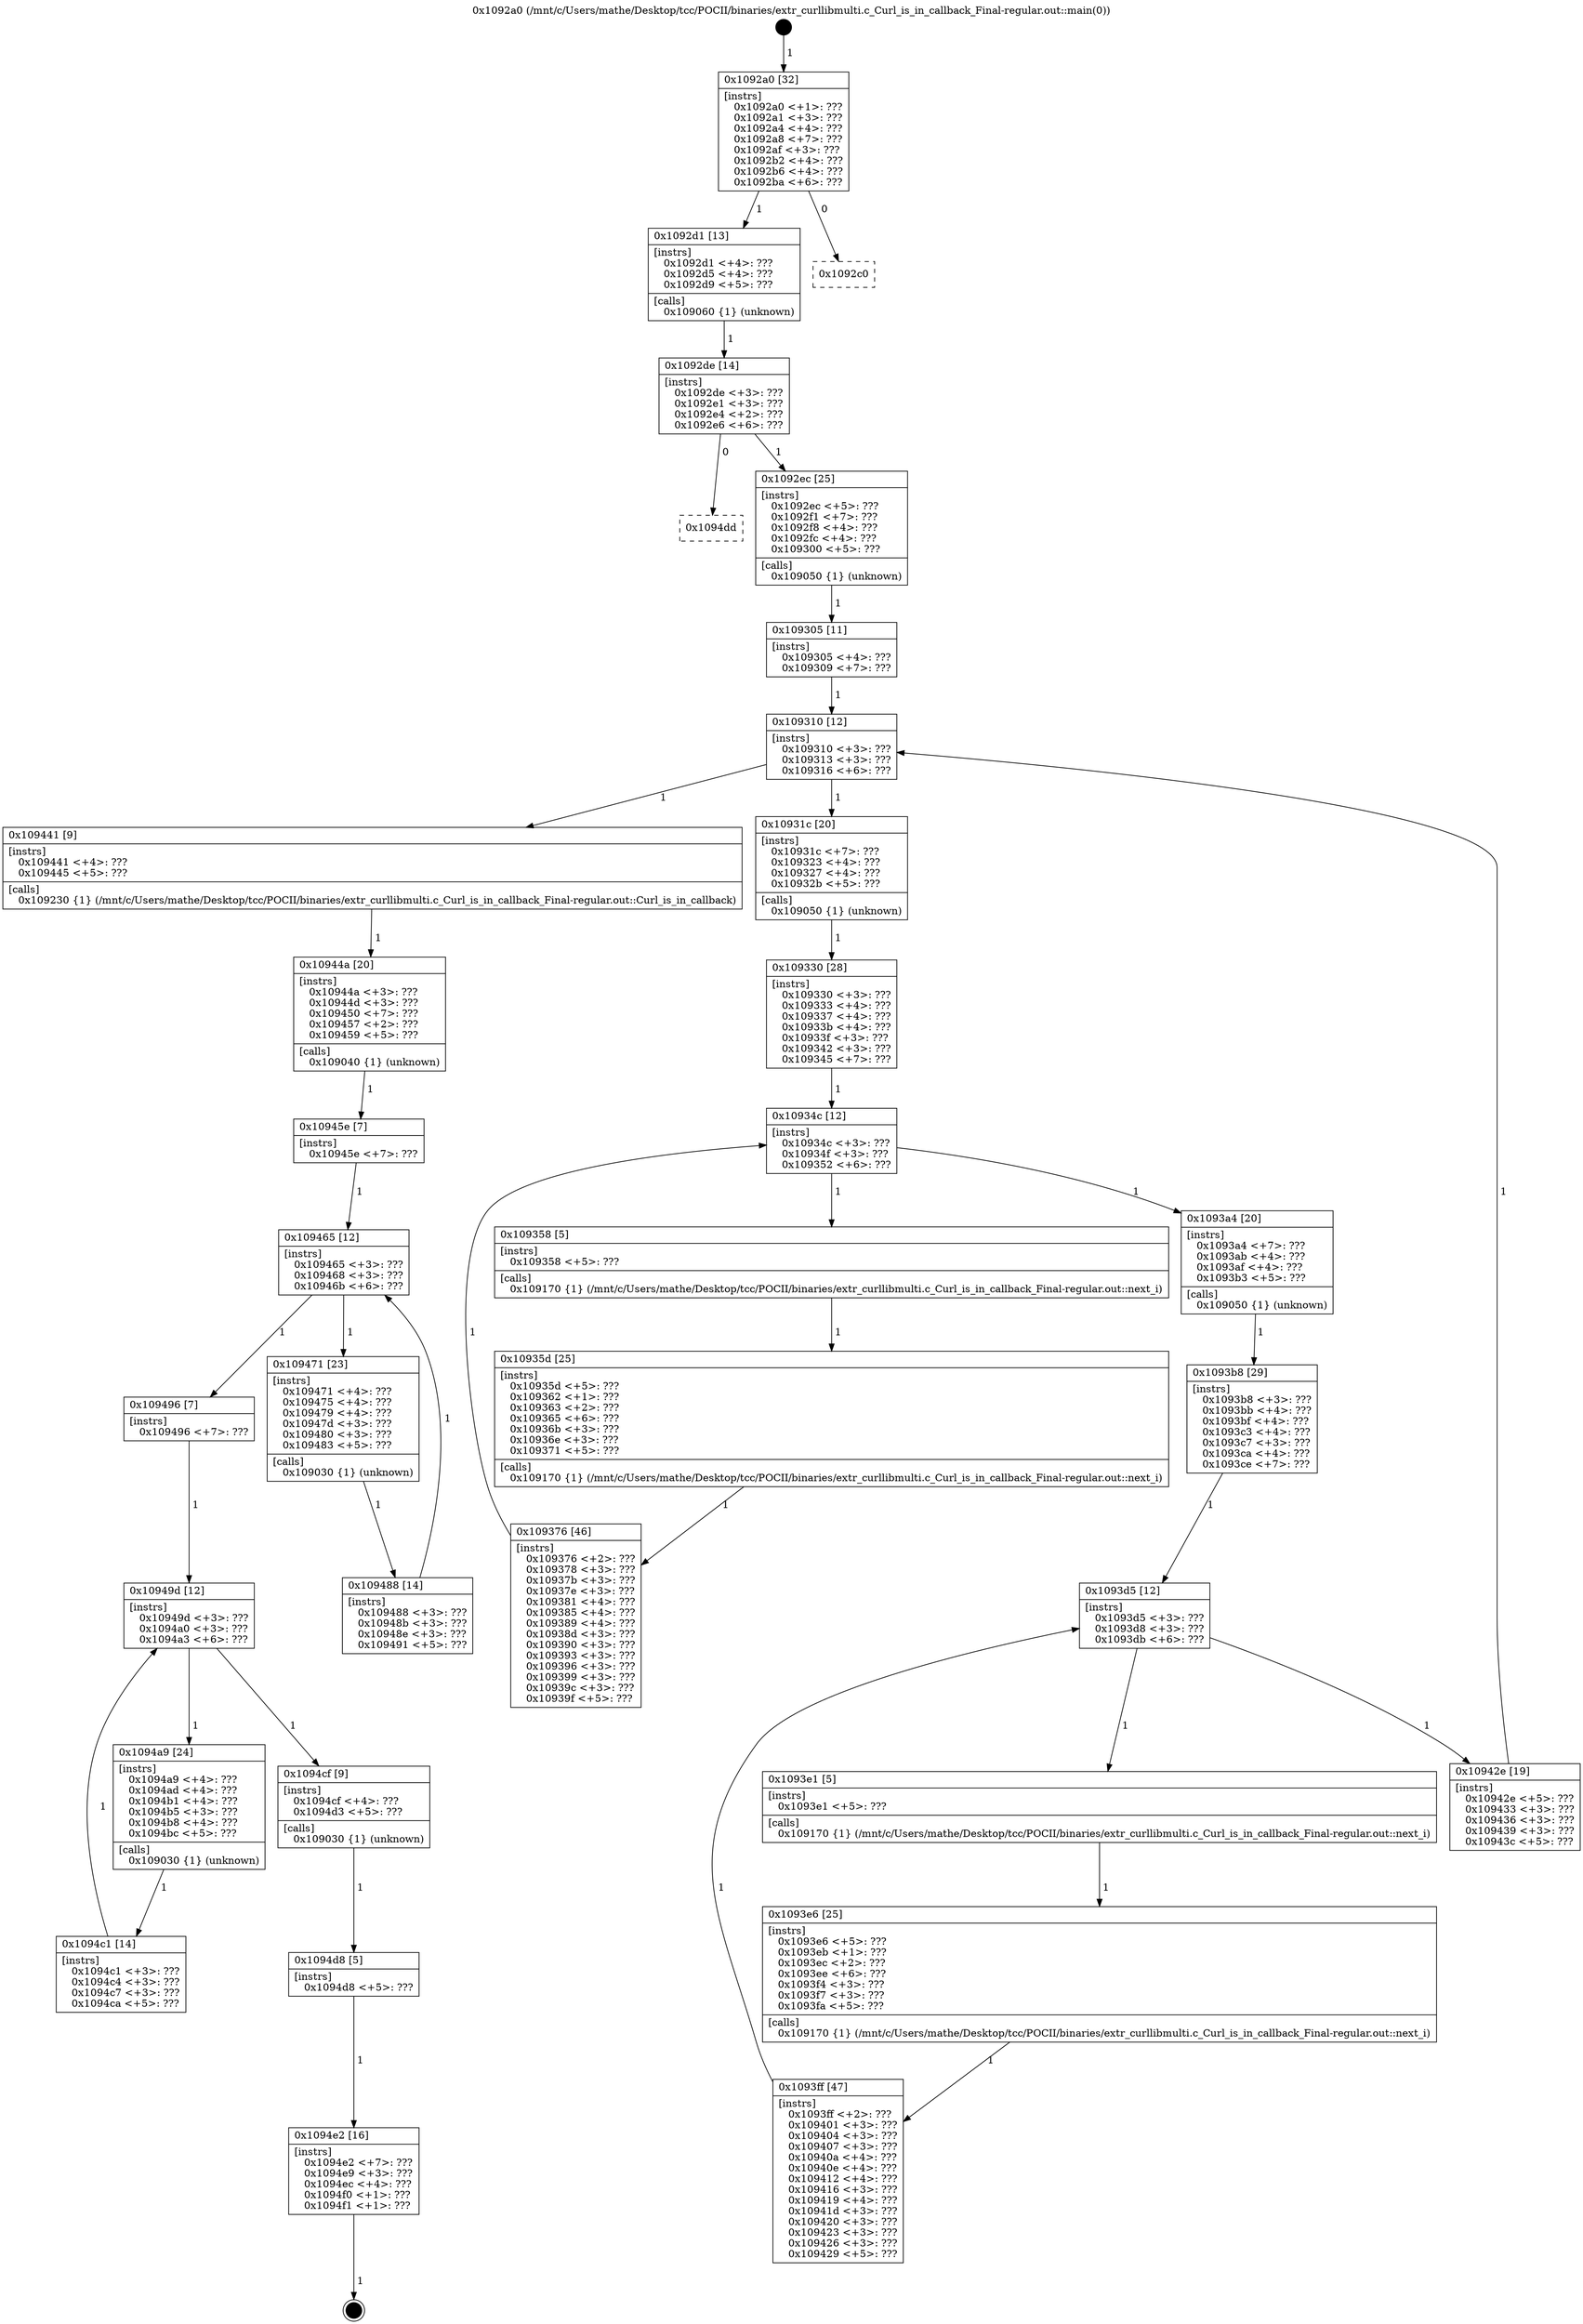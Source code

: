 digraph "0x1092a0" {
  label = "0x1092a0 (/mnt/c/Users/mathe/Desktop/tcc/POCII/binaries/extr_curllibmulti.c_Curl_is_in_callback_Final-regular.out::main(0))"
  labelloc = "t"
  node[shape=record]

  Entry [label="",width=0.3,height=0.3,shape=circle,fillcolor=black,style=filled]
  "0x1092a0" [label="{
     0x1092a0 [32]\l
     | [instrs]\l
     &nbsp;&nbsp;0x1092a0 \<+1\>: ???\l
     &nbsp;&nbsp;0x1092a1 \<+3\>: ???\l
     &nbsp;&nbsp;0x1092a4 \<+4\>: ???\l
     &nbsp;&nbsp;0x1092a8 \<+7\>: ???\l
     &nbsp;&nbsp;0x1092af \<+3\>: ???\l
     &nbsp;&nbsp;0x1092b2 \<+4\>: ???\l
     &nbsp;&nbsp;0x1092b6 \<+4\>: ???\l
     &nbsp;&nbsp;0x1092ba \<+6\>: ???\l
  }"]
  "0x1092d1" [label="{
     0x1092d1 [13]\l
     | [instrs]\l
     &nbsp;&nbsp;0x1092d1 \<+4\>: ???\l
     &nbsp;&nbsp;0x1092d5 \<+4\>: ???\l
     &nbsp;&nbsp;0x1092d9 \<+5\>: ???\l
     | [calls]\l
     &nbsp;&nbsp;0x109060 \{1\} (unknown)\l
  }"]
  "0x1092c0" [label="{
     0x1092c0\l
  }", style=dashed]
  "0x1092de" [label="{
     0x1092de [14]\l
     | [instrs]\l
     &nbsp;&nbsp;0x1092de \<+3\>: ???\l
     &nbsp;&nbsp;0x1092e1 \<+3\>: ???\l
     &nbsp;&nbsp;0x1092e4 \<+2\>: ???\l
     &nbsp;&nbsp;0x1092e6 \<+6\>: ???\l
  }"]
  "0x1094dd" [label="{
     0x1094dd\l
  }", style=dashed]
  "0x1092ec" [label="{
     0x1092ec [25]\l
     | [instrs]\l
     &nbsp;&nbsp;0x1092ec \<+5\>: ???\l
     &nbsp;&nbsp;0x1092f1 \<+7\>: ???\l
     &nbsp;&nbsp;0x1092f8 \<+4\>: ???\l
     &nbsp;&nbsp;0x1092fc \<+4\>: ???\l
     &nbsp;&nbsp;0x109300 \<+5\>: ???\l
     | [calls]\l
     &nbsp;&nbsp;0x109050 \{1\} (unknown)\l
  }"]
  Exit [label="",width=0.3,height=0.3,shape=circle,fillcolor=black,style=filled,peripheries=2]
  "0x109310" [label="{
     0x109310 [12]\l
     | [instrs]\l
     &nbsp;&nbsp;0x109310 \<+3\>: ???\l
     &nbsp;&nbsp;0x109313 \<+3\>: ???\l
     &nbsp;&nbsp;0x109316 \<+6\>: ???\l
  }"]
  "0x109441" [label="{
     0x109441 [9]\l
     | [instrs]\l
     &nbsp;&nbsp;0x109441 \<+4\>: ???\l
     &nbsp;&nbsp;0x109445 \<+5\>: ???\l
     | [calls]\l
     &nbsp;&nbsp;0x109230 \{1\} (/mnt/c/Users/mathe/Desktop/tcc/POCII/binaries/extr_curllibmulti.c_Curl_is_in_callback_Final-regular.out::Curl_is_in_callback)\l
  }"]
  "0x10931c" [label="{
     0x10931c [20]\l
     | [instrs]\l
     &nbsp;&nbsp;0x10931c \<+7\>: ???\l
     &nbsp;&nbsp;0x109323 \<+4\>: ???\l
     &nbsp;&nbsp;0x109327 \<+4\>: ???\l
     &nbsp;&nbsp;0x10932b \<+5\>: ???\l
     | [calls]\l
     &nbsp;&nbsp;0x109050 \{1\} (unknown)\l
  }"]
  "0x10934c" [label="{
     0x10934c [12]\l
     | [instrs]\l
     &nbsp;&nbsp;0x10934c \<+3\>: ???\l
     &nbsp;&nbsp;0x10934f \<+3\>: ???\l
     &nbsp;&nbsp;0x109352 \<+6\>: ???\l
  }"]
  "0x1093a4" [label="{
     0x1093a4 [20]\l
     | [instrs]\l
     &nbsp;&nbsp;0x1093a4 \<+7\>: ???\l
     &nbsp;&nbsp;0x1093ab \<+4\>: ???\l
     &nbsp;&nbsp;0x1093af \<+4\>: ???\l
     &nbsp;&nbsp;0x1093b3 \<+5\>: ???\l
     | [calls]\l
     &nbsp;&nbsp;0x109050 \{1\} (unknown)\l
  }"]
  "0x109358" [label="{
     0x109358 [5]\l
     | [instrs]\l
     &nbsp;&nbsp;0x109358 \<+5\>: ???\l
     | [calls]\l
     &nbsp;&nbsp;0x109170 \{1\} (/mnt/c/Users/mathe/Desktop/tcc/POCII/binaries/extr_curllibmulti.c_Curl_is_in_callback_Final-regular.out::next_i)\l
  }"]
  "0x10935d" [label="{
     0x10935d [25]\l
     | [instrs]\l
     &nbsp;&nbsp;0x10935d \<+5\>: ???\l
     &nbsp;&nbsp;0x109362 \<+1\>: ???\l
     &nbsp;&nbsp;0x109363 \<+2\>: ???\l
     &nbsp;&nbsp;0x109365 \<+6\>: ???\l
     &nbsp;&nbsp;0x10936b \<+3\>: ???\l
     &nbsp;&nbsp;0x10936e \<+3\>: ???\l
     &nbsp;&nbsp;0x109371 \<+5\>: ???\l
     | [calls]\l
     &nbsp;&nbsp;0x109170 \{1\} (/mnt/c/Users/mathe/Desktop/tcc/POCII/binaries/extr_curllibmulti.c_Curl_is_in_callback_Final-regular.out::next_i)\l
  }"]
  "0x109376" [label="{
     0x109376 [46]\l
     | [instrs]\l
     &nbsp;&nbsp;0x109376 \<+2\>: ???\l
     &nbsp;&nbsp;0x109378 \<+3\>: ???\l
     &nbsp;&nbsp;0x10937b \<+3\>: ???\l
     &nbsp;&nbsp;0x10937e \<+3\>: ???\l
     &nbsp;&nbsp;0x109381 \<+4\>: ???\l
     &nbsp;&nbsp;0x109385 \<+4\>: ???\l
     &nbsp;&nbsp;0x109389 \<+4\>: ???\l
     &nbsp;&nbsp;0x10938d \<+3\>: ???\l
     &nbsp;&nbsp;0x109390 \<+3\>: ???\l
     &nbsp;&nbsp;0x109393 \<+3\>: ???\l
     &nbsp;&nbsp;0x109396 \<+3\>: ???\l
     &nbsp;&nbsp;0x109399 \<+3\>: ???\l
     &nbsp;&nbsp;0x10939c \<+3\>: ???\l
     &nbsp;&nbsp;0x10939f \<+5\>: ???\l
  }"]
  "0x109330" [label="{
     0x109330 [28]\l
     | [instrs]\l
     &nbsp;&nbsp;0x109330 \<+3\>: ???\l
     &nbsp;&nbsp;0x109333 \<+4\>: ???\l
     &nbsp;&nbsp;0x109337 \<+4\>: ???\l
     &nbsp;&nbsp;0x10933b \<+4\>: ???\l
     &nbsp;&nbsp;0x10933f \<+3\>: ???\l
     &nbsp;&nbsp;0x109342 \<+3\>: ???\l
     &nbsp;&nbsp;0x109345 \<+7\>: ???\l
  }"]
  "0x1093d5" [label="{
     0x1093d5 [12]\l
     | [instrs]\l
     &nbsp;&nbsp;0x1093d5 \<+3\>: ???\l
     &nbsp;&nbsp;0x1093d8 \<+3\>: ???\l
     &nbsp;&nbsp;0x1093db \<+6\>: ???\l
  }"]
  "0x10942e" [label="{
     0x10942e [19]\l
     | [instrs]\l
     &nbsp;&nbsp;0x10942e \<+5\>: ???\l
     &nbsp;&nbsp;0x109433 \<+3\>: ???\l
     &nbsp;&nbsp;0x109436 \<+3\>: ???\l
     &nbsp;&nbsp;0x109439 \<+3\>: ???\l
     &nbsp;&nbsp;0x10943c \<+5\>: ???\l
  }"]
  "0x1093e1" [label="{
     0x1093e1 [5]\l
     | [instrs]\l
     &nbsp;&nbsp;0x1093e1 \<+5\>: ???\l
     | [calls]\l
     &nbsp;&nbsp;0x109170 \{1\} (/mnt/c/Users/mathe/Desktop/tcc/POCII/binaries/extr_curllibmulti.c_Curl_is_in_callback_Final-regular.out::next_i)\l
  }"]
  "0x1093e6" [label="{
     0x1093e6 [25]\l
     | [instrs]\l
     &nbsp;&nbsp;0x1093e6 \<+5\>: ???\l
     &nbsp;&nbsp;0x1093eb \<+1\>: ???\l
     &nbsp;&nbsp;0x1093ec \<+2\>: ???\l
     &nbsp;&nbsp;0x1093ee \<+6\>: ???\l
     &nbsp;&nbsp;0x1093f4 \<+3\>: ???\l
     &nbsp;&nbsp;0x1093f7 \<+3\>: ???\l
     &nbsp;&nbsp;0x1093fa \<+5\>: ???\l
     | [calls]\l
     &nbsp;&nbsp;0x109170 \{1\} (/mnt/c/Users/mathe/Desktop/tcc/POCII/binaries/extr_curllibmulti.c_Curl_is_in_callback_Final-regular.out::next_i)\l
  }"]
  "0x1093ff" [label="{
     0x1093ff [47]\l
     | [instrs]\l
     &nbsp;&nbsp;0x1093ff \<+2\>: ???\l
     &nbsp;&nbsp;0x109401 \<+3\>: ???\l
     &nbsp;&nbsp;0x109404 \<+3\>: ???\l
     &nbsp;&nbsp;0x109407 \<+3\>: ???\l
     &nbsp;&nbsp;0x10940a \<+4\>: ???\l
     &nbsp;&nbsp;0x10940e \<+4\>: ???\l
     &nbsp;&nbsp;0x109412 \<+4\>: ???\l
     &nbsp;&nbsp;0x109416 \<+3\>: ???\l
     &nbsp;&nbsp;0x109419 \<+4\>: ???\l
     &nbsp;&nbsp;0x10941d \<+3\>: ???\l
     &nbsp;&nbsp;0x109420 \<+3\>: ???\l
     &nbsp;&nbsp;0x109423 \<+3\>: ???\l
     &nbsp;&nbsp;0x109426 \<+3\>: ???\l
     &nbsp;&nbsp;0x109429 \<+5\>: ???\l
  }"]
  "0x1093b8" [label="{
     0x1093b8 [29]\l
     | [instrs]\l
     &nbsp;&nbsp;0x1093b8 \<+3\>: ???\l
     &nbsp;&nbsp;0x1093bb \<+4\>: ???\l
     &nbsp;&nbsp;0x1093bf \<+4\>: ???\l
     &nbsp;&nbsp;0x1093c3 \<+4\>: ???\l
     &nbsp;&nbsp;0x1093c7 \<+3\>: ???\l
     &nbsp;&nbsp;0x1093ca \<+4\>: ???\l
     &nbsp;&nbsp;0x1093ce \<+7\>: ???\l
  }"]
  "0x1094e2" [label="{
     0x1094e2 [16]\l
     | [instrs]\l
     &nbsp;&nbsp;0x1094e2 \<+7\>: ???\l
     &nbsp;&nbsp;0x1094e9 \<+3\>: ???\l
     &nbsp;&nbsp;0x1094ec \<+4\>: ???\l
     &nbsp;&nbsp;0x1094f0 \<+1\>: ???\l
     &nbsp;&nbsp;0x1094f1 \<+1\>: ???\l
  }"]
  "0x109305" [label="{
     0x109305 [11]\l
     | [instrs]\l
     &nbsp;&nbsp;0x109305 \<+4\>: ???\l
     &nbsp;&nbsp;0x109309 \<+7\>: ???\l
  }"]
  "0x10944a" [label="{
     0x10944a [20]\l
     | [instrs]\l
     &nbsp;&nbsp;0x10944a \<+3\>: ???\l
     &nbsp;&nbsp;0x10944d \<+3\>: ???\l
     &nbsp;&nbsp;0x109450 \<+7\>: ???\l
     &nbsp;&nbsp;0x109457 \<+2\>: ???\l
     &nbsp;&nbsp;0x109459 \<+5\>: ???\l
     | [calls]\l
     &nbsp;&nbsp;0x109040 \{1\} (unknown)\l
  }"]
  "0x109465" [label="{
     0x109465 [12]\l
     | [instrs]\l
     &nbsp;&nbsp;0x109465 \<+3\>: ???\l
     &nbsp;&nbsp;0x109468 \<+3\>: ???\l
     &nbsp;&nbsp;0x10946b \<+6\>: ???\l
  }"]
  "0x10949d" [label="{
     0x10949d [12]\l
     | [instrs]\l
     &nbsp;&nbsp;0x10949d \<+3\>: ???\l
     &nbsp;&nbsp;0x1094a0 \<+3\>: ???\l
     &nbsp;&nbsp;0x1094a3 \<+6\>: ???\l
  }"]
  "0x109471" [label="{
     0x109471 [23]\l
     | [instrs]\l
     &nbsp;&nbsp;0x109471 \<+4\>: ???\l
     &nbsp;&nbsp;0x109475 \<+4\>: ???\l
     &nbsp;&nbsp;0x109479 \<+4\>: ???\l
     &nbsp;&nbsp;0x10947d \<+3\>: ???\l
     &nbsp;&nbsp;0x109480 \<+3\>: ???\l
     &nbsp;&nbsp;0x109483 \<+5\>: ???\l
     | [calls]\l
     &nbsp;&nbsp;0x109030 \{1\} (unknown)\l
  }"]
  "0x109488" [label="{
     0x109488 [14]\l
     | [instrs]\l
     &nbsp;&nbsp;0x109488 \<+3\>: ???\l
     &nbsp;&nbsp;0x10948b \<+3\>: ???\l
     &nbsp;&nbsp;0x10948e \<+3\>: ???\l
     &nbsp;&nbsp;0x109491 \<+5\>: ???\l
  }"]
  "0x10945e" [label="{
     0x10945e [7]\l
     | [instrs]\l
     &nbsp;&nbsp;0x10945e \<+7\>: ???\l
  }"]
  "0x1094cf" [label="{
     0x1094cf [9]\l
     | [instrs]\l
     &nbsp;&nbsp;0x1094cf \<+4\>: ???\l
     &nbsp;&nbsp;0x1094d3 \<+5\>: ???\l
     | [calls]\l
     &nbsp;&nbsp;0x109030 \{1\} (unknown)\l
  }"]
  "0x1094a9" [label="{
     0x1094a9 [24]\l
     | [instrs]\l
     &nbsp;&nbsp;0x1094a9 \<+4\>: ???\l
     &nbsp;&nbsp;0x1094ad \<+4\>: ???\l
     &nbsp;&nbsp;0x1094b1 \<+4\>: ???\l
     &nbsp;&nbsp;0x1094b5 \<+3\>: ???\l
     &nbsp;&nbsp;0x1094b8 \<+4\>: ???\l
     &nbsp;&nbsp;0x1094bc \<+5\>: ???\l
     | [calls]\l
     &nbsp;&nbsp;0x109030 \{1\} (unknown)\l
  }"]
  "0x1094c1" [label="{
     0x1094c1 [14]\l
     | [instrs]\l
     &nbsp;&nbsp;0x1094c1 \<+3\>: ???\l
     &nbsp;&nbsp;0x1094c4 \<+3\>: ???\l
     &nbsp;&nbsp;0x1094c7 \<+3\>: ???\l
     &nbsp;&nbsp;0x1094ca \<+5\>: ???\l
  }"]
  "0x109496" [label="{
     0x109496 [7]\l
     | [instrs]\l
     &nbsp;&nbsp;0x109496 \<+7\>: ???\l
  }"]
  "0x1094d8" [label="{
     0x1094d8 [5]\l
     | [instrs]\l
     &nbsp;&nbsp;0x1094d8 \<+5\>: ???\l
  }"]
  Entry -> "0x1092a0" [label=" 1"]
  "0x1092a0" -> "0x1092d1" [label=" 1"]
  "0x1092a0" -> "0x1092c0" [label=" 0"]
  "0x1092d1" -> "0x1092de" [label=" 1"]
  "0x1092de" -> "0x1094dd" [label=" 0"]
  "0x1092de" -> "0x1092ec" [label=" 1"]
  "0x1094e2" -> Exit [label=" 1"]
  "0x1092ec" -> "0x109305" [label=" 1"]
  "0x109310" -> "0x109441" [label=" 1"]
  "0x109310" -> "0x10931c" [label=" 1"]
  "0x10931c" -> "0x109330" [label=" 1"]
  "0x10934c" -> "0x1093a4" [label=" 1"]
  "0x10934c" -> "0x109358" [label=" 1"]
  "0x109358" -> "0x10935d" [label=" 1"]
  "0x10935d" -> "0x109376" [label=" 1"]
  "0x109330" -> "0x10934c" [label=" 1"]
  "0x109376" -> "0x10934c" [label=" 1"]
  "0x1093a4" -> "0x1093b8" [label=" 1"]
  "0x1093d5" -> "0x10942e" [label=" 1"]
  "0x1093d5" -> "0x1093e1" [label=" 1"]
  "0x1093e1" -> "0x1093e6" [label=" 1"]
  "0x1093e6" -> "0x1093ff" [label=" 1"]
  "0x1093b8" -> "0x1093d5" [label=" 1"]
  "0x1093ff" -> "0x1093d5" [label=" 1"]
  "0x1094d8" -> "0x1094e2" [label=" 1"]
  "0x109305" -> "0x109310" [label=" 1"]
  "0x10942e" -> "0x109310" [label=" 1"]
  "0x109441" -> "0x10944a" [label=" 1"]
  "0x10944a" -> "0x10945e" [label=" 1"]
  "0x109465" -> "0x109496" [label=" 1"]
  "0x109465" -> "0x109471" [label=" 1"]
  "0x109471" -> "0x109488" [label=" 1"]
  "0x10945e" -> "0x109465" [label=" 1"]
  "0x109488" -> "0x109465" [label=" 1"]
  "0x10949d" -> "0x1094cf" [label=" 1"]
  "0x10949d" -> "0x1094a9" [label=" 1"]
  "0x1094a9" -> "0x1094c1" [label=" 1"]
  "0x109496" -> "0x10949d" [label=" 1"]
  "0x1094c1" -> "0x10949d" [label=" 1"]
  "0x1094cf" -> "0x1094d8" [label=" 1"]
}
